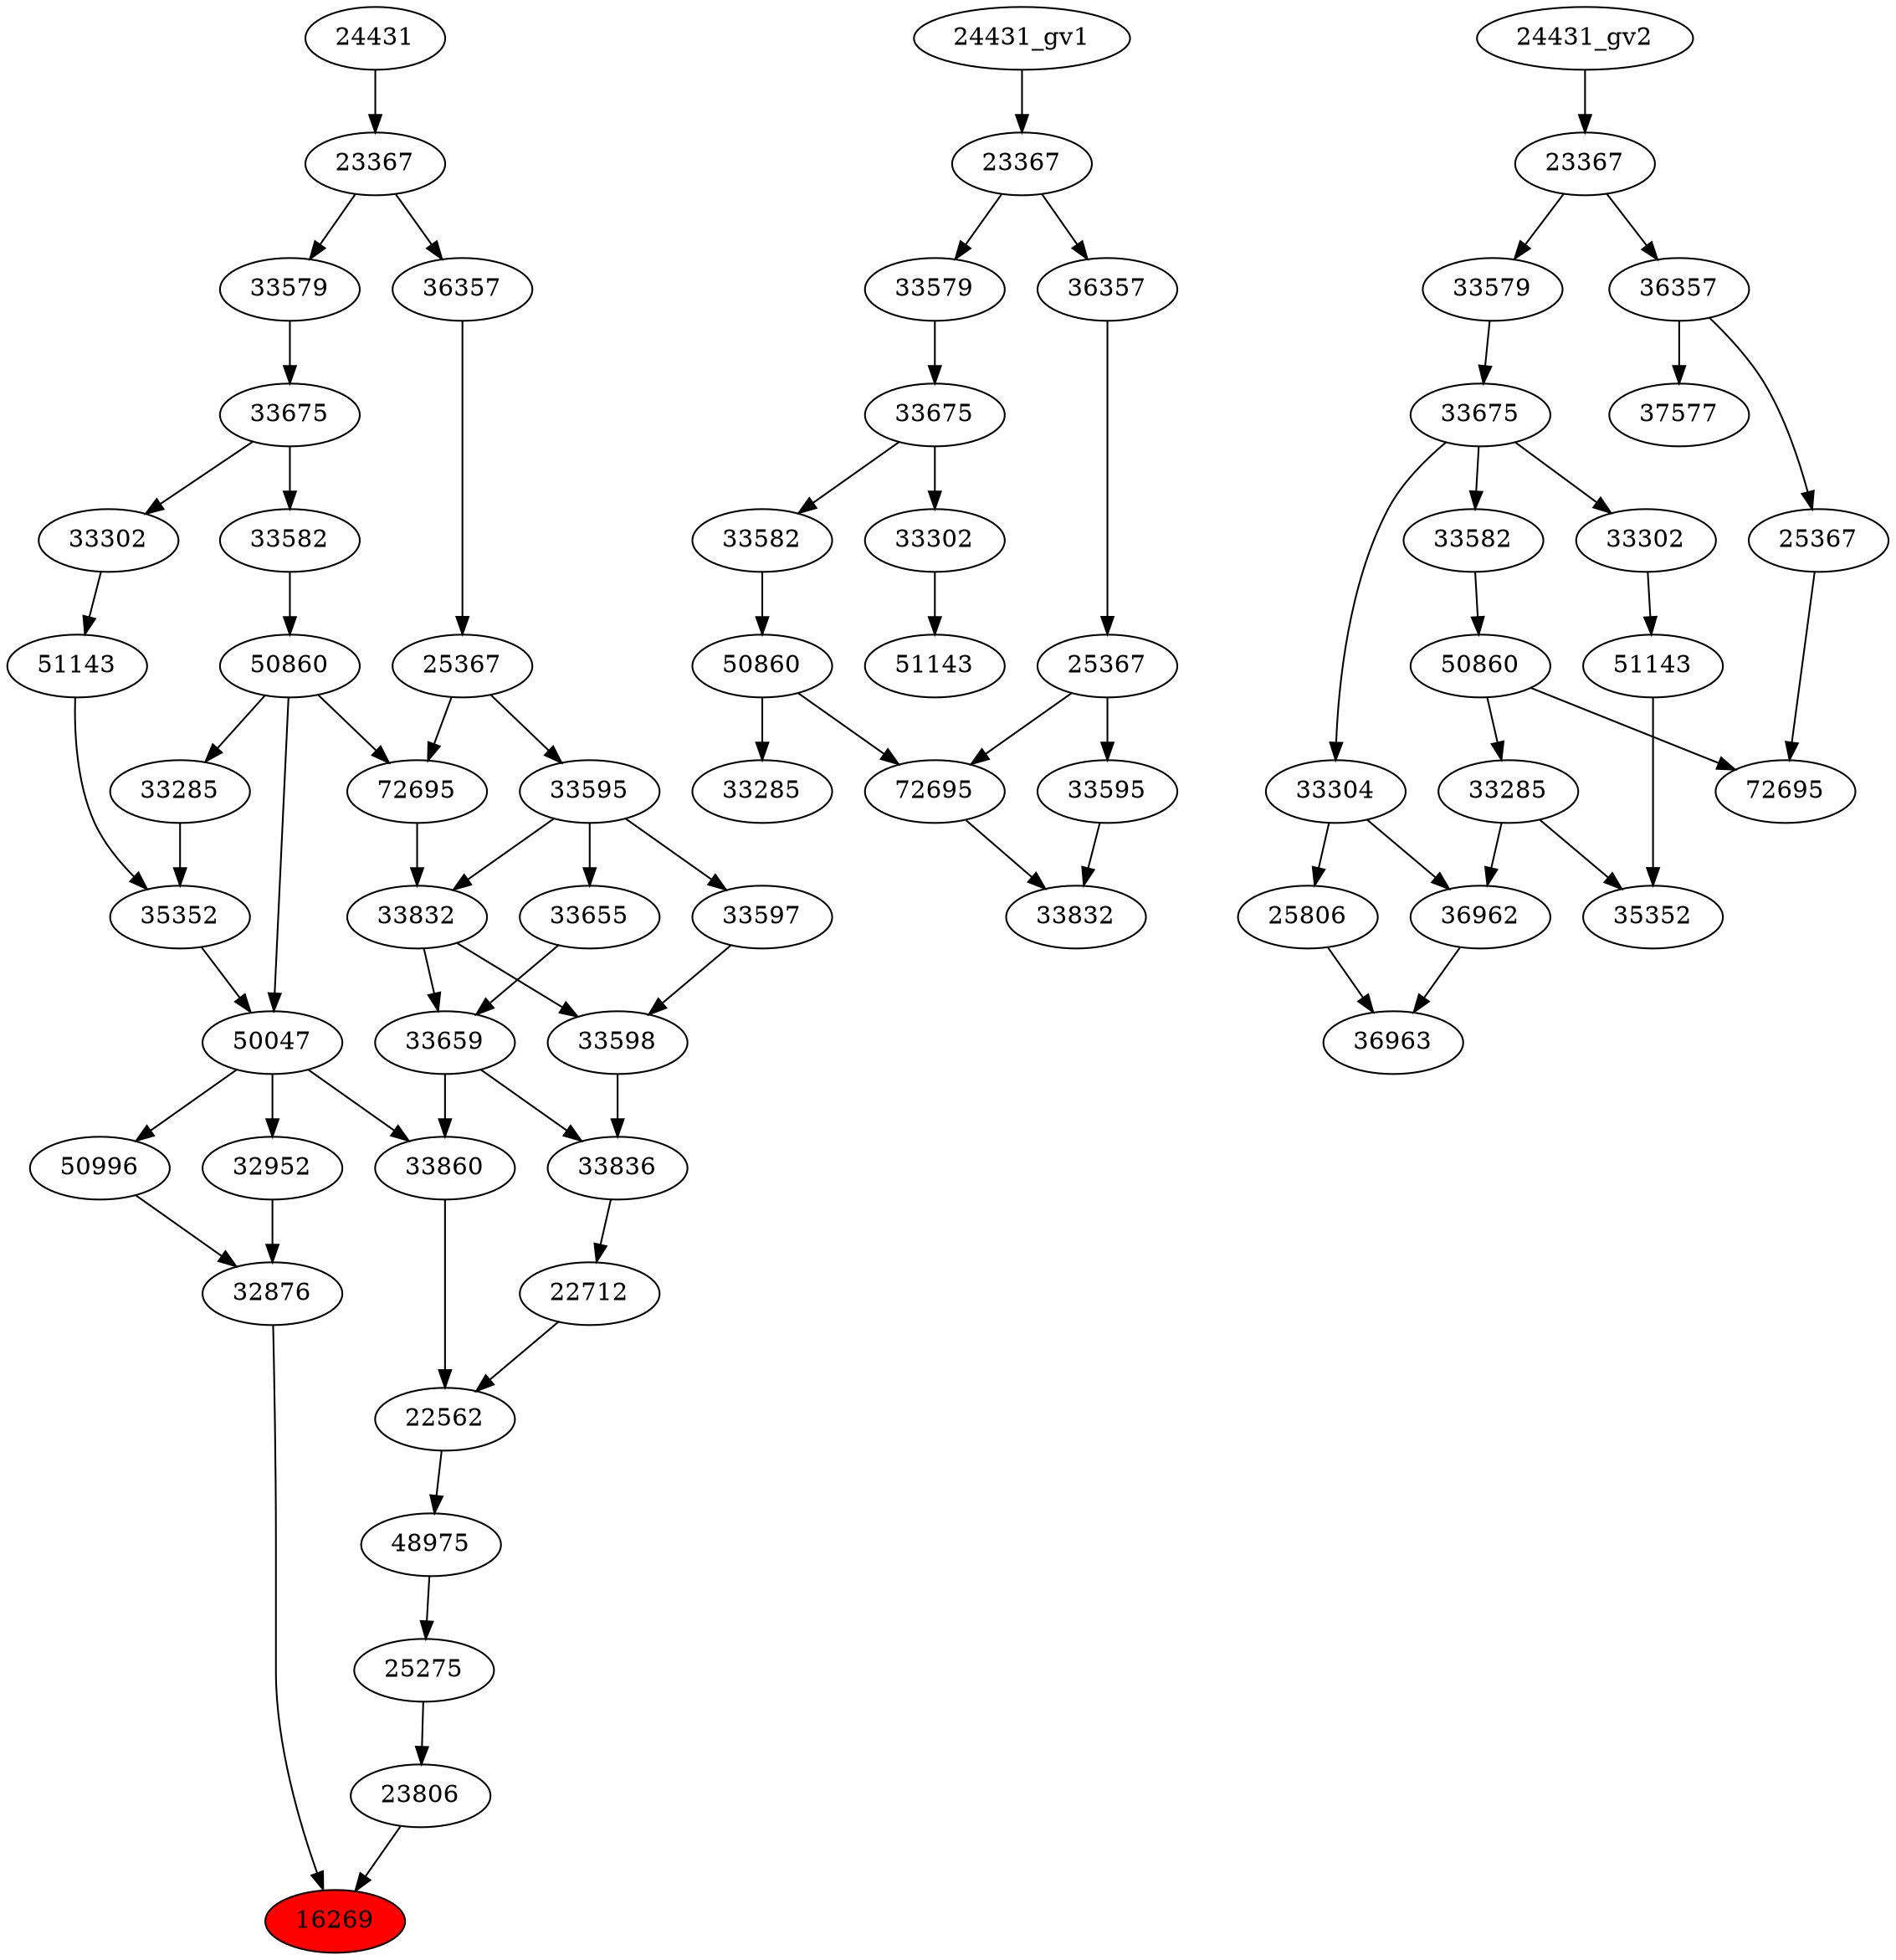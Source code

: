 strict digraph root {
	node [label="\N"];
	{
		node [fillcolor="",
			label="\N",
			style=""
		];
		16269		 [fillcolor=red,
			label=16269,
			style=filled];
		32876		 [label=32876];
		32876 -> 16269;
		23806		 [label=23806];
		23806 -> 16269;
		50996		 [label=50996];
		50996 -> 32876;
		32952		 [label=32952];
		32952 -> 32876;
		25275		 [label=25275];
		25275 -> 23806;
		50047		 [label=50047];
		50047 -> 50996;
		50047 -> 32952;
		33860		 [label=33860];
		50047 -> 33860;
		48975		 [label=48975];
		48975 -> 25275;
		35352		 [label=35352];
		35352 -> 50047;
		50860		 [label=50860];
		50860 -> 50047;
		33285		 [label=33285];
		50860 -> 33285;
		72695		 [label=72695];
		50860 -> 72695;
		22562		 [label=22562];
		22562 -> 48975;
		33285 -> 35352;
		51143		 [label=51143];
		51143 -> 35352;
		33582		 [label=33582];
		33582 -> 50860;
		33860 -> 22562;
		22712		 [label=22712];
		22712 -> 22562;
		33302		 [label=33302];
		33302 -> 51143;
		33675		 [label=33675];
		33675 -> 33582;
		33675 -> 33302;
		33659		 [label=33659];
		33659 -> 33860;
		33836		 [label=33836];
		33659 -> 33836;
		33836 -> 22712;
		33579		 [label=33579];
		33579 -> 33675;
		33655		 [label=33655];
		33655 -> 33659;
		33832		 [label=33832];
		33832 -> 33659;
		33598		 [label=33598];
		33832 -> 33598;
		33598 -> 33836;
		23367		 [label=23367];
		23367 -> 33579;
		36357		 [label=36357];
		23367 -> 36357;
		33595		 [label=33595];
		33595 -> 33655;
		33595 -> 33832;
		33597		 [label=33597];
		33595 -> 33597;
		72695 -> 33832;
		33597 -> 33598;
		24431		 [label=24431];
		24431 -> 23367;
		25367		 [label=25367];
		25367 -> 33595;
		25367 -> 72695;
		36357 -> 25367;
	}
	{
		node [label="\N"];
		"50860_gv1"		 [label=50860];
		"33285_gv1"		 [label=33285];
		"50860_gv1" -> "33285_gv1";
		"72695_gv1"		 [label=72695];
		"50860_gv1" -> "72695_gv1";
		"33582_gv1"		 [label=33582];
		"33582_gv1" -> "50860_gv1";
		"51143_gv1"		 [label=51143];
		"33302_gv1"		 [label=33302];
		"33302_gv1" -> "51143_gv1";
		"33675_gv1"		 [label=33675];
		"33675_gv1" -> "33582_gv1";
		"33675_gv1" -> "33302_gv1";
		"33579_gv1"		 [label=33579];
		"33579_gv1" -> "33675_gv1";
		"23367_gv1"		 [label=23367];
		"23367_gv1" -> "33579_gv1";
		"36357_gv1"		 [label=36357];
		"23367_gv1" -> "36357_gv1";
		"33832_gv1"		 [label=33832];
		"72695_gv1" -> "33832_gv1";
		"33595_gv1"		 [label=33595];
		"33595_gv1" -> "33832_gv1";
		"24431_gv1" -> "23367_gv1";
		"25367_gv1"		 [label=25367];
		"25367_gv1" -> "72695_gv1";
		"25367_gv1" -> "33595_gv1";
		"36357_gv1" -> "25367_gv1";
	}
	{
		node [label="\N"];
		36962		 [label=36962];
		36963		 [label=36963];
		36962 -> 36963;
		"33285_gv2"		 [label=33285];
		"33285_gv2" -> 36962;
		"35352_gv1"		 [label=35352];
		"33285_gv2" -> "35352_gv1";
		33304		 [label=33304];
		33304 -> 36962;
		25806		 [label=25806];
		33304 -> 25806;
		"50860_gv2"		 [label=50860];
		"50860_gv2" -> "33285_gv2";
		"72695_gv2"		 [label=72695];
		"50860_gv2" -> "72695_gv2";
		"33675_gv2"		 [label=33675];
		"33675_gv2" -> 33304;
		"33582_gv2"		 [label=33582];
		"33675_gv2" -> "33582_gv2";
		"33302_gv2"		 [label=33302];
		"33675_gv2" -> "33302_gv2";
		"51143_gv2"		 [label=51143];
		"51143_gv2" -> "35352_gv1";
		"33582_gv2" -> "50860_gv2";
		"33579_gv2"		 [label=33579];
		"33579_gv2" -> "33675_gv2";
		"33302_gv2" -> "51143_gv2";
		25806 -> 36963;
		"23367_gv2"		 [label=23367];
		"23367_gv2" -> "33579_gv2";
		"36357_gv2"		 [label=36357];
		"23367_gv2" -> "36357_gv2";
		"25367_gv2"		 [label=25367];
		"25367_gv2" -> "72695_gv2";
		"24431_gv2" -> "23367_gv2";
		"36357_gv2" -> "25367_gv2";
		37577		 [label=37577];
		"36357_gv2" -> 37577;
	}
}
